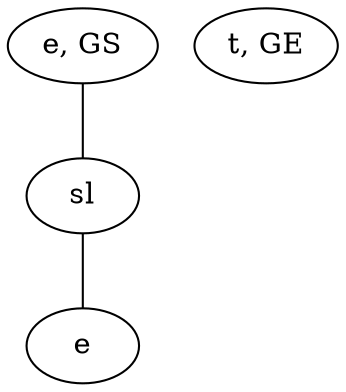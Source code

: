 graph {
rCTS [label="e, GS"]
UHOL [label="t, GE"]
gzte [label="sl"]
aVYw [label="e"]
rCTS -- gzte
gzte -- aVYw
}